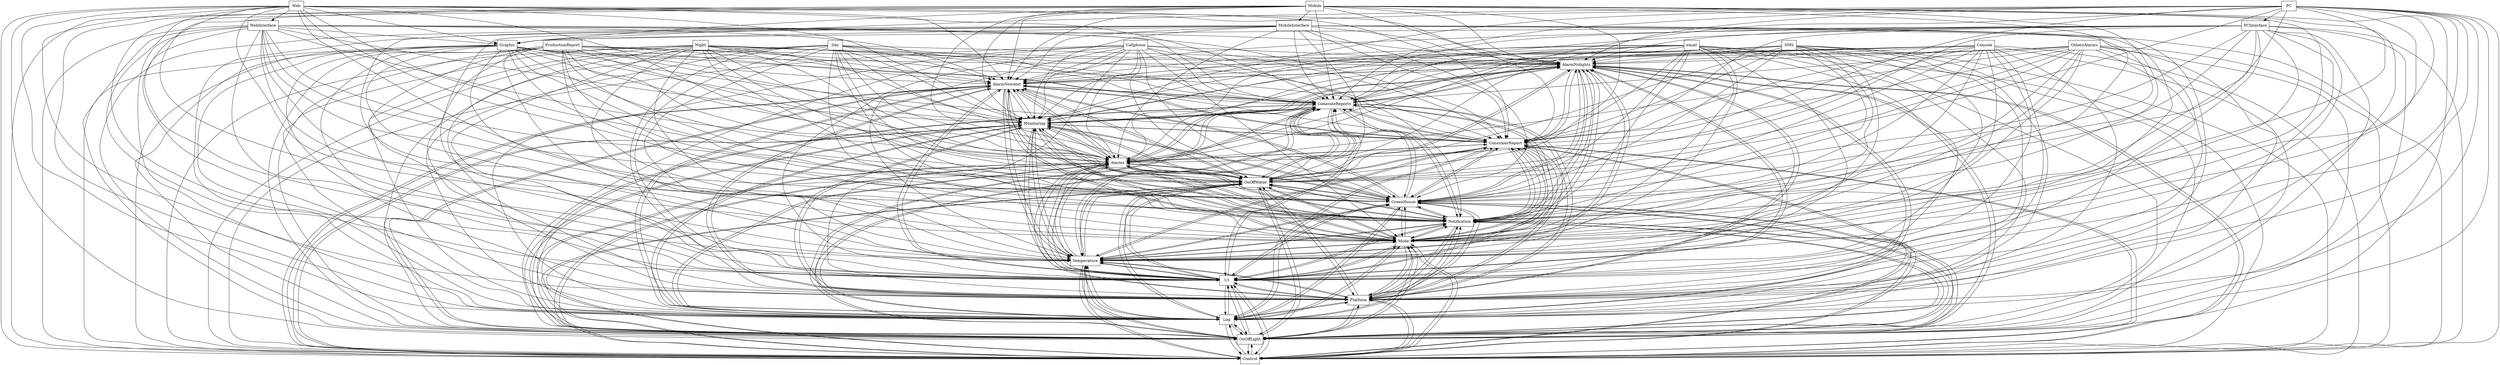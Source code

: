 digraph{
graph [rankdir=TB];
node [shape=box];
edge [arrowhead=normal];
0[label="AlarmNolights",]
1[label="AlarmNowater",]
2[label="Graphic",]
3[label="Callphone",]
4[label="Day",]
5[label="Console",]
6[label="Control",]
7[label="PCInterface",]
8[label="OnOffLight",]
9[label="Log",]
10[label="Night",]
11[label="Mobile",]
12[label="Platform",]
13[label="UI",]
14[label="Temperature",]
15[label="Mode",]
16[label="Notification",]
17[label="MobileInterface",]
18[label="GreenHouse",]
19[label="OnOffWater",]
20[label="Web",]
21[label="email",]
22[label="WebInterface",]
23[label="ProductionReport",]
24[label="Alarms",]
25[label="ConsumerReport",]
26[label="Monitoring",]
27[label="OthersAlarms",]
28[label="SMS",]
29[label="GenerateReports",]
30[label="PC",]
0->1[label="",]
0->6[label="",]
0->8[label="",]
0->9[label="",]
0->12[label="",]
0->13[label="",]
0->14[label="",]
0->15[label="",]
0->16[label="",]
0->18[label="",]
0->19[label="",]
0->24[label="",]
0->25[label="",]
0->26[label="",]
0->29[label="",]
1->0[label="",]
1->6[label="",]
1->8[label="",]
1->9[label="",]
1->12[label="",]
1->13[label="",]
1->14[label="",]
1->15[label="",]
1->16[label="",]
1->18[label="",]
1->19[label="",]
1->24[label="",]
1->25[label="",]
1->26[label="",]
1->29[label="",]
2->0[label="",]
2->1[label="",]
2->6[label="",]
2->8[label="",]
2->9[label="",]
2->12[label="",]
2->13[label="",]
2->14[label="",]
2->15[label="",]
2->16[label="",]
2->18[label="",]
2->19[label="",]
2->24[label="",]
2->25[label="",]
2->26[label="",]
2->29[label="",]
3->0[label="",]
3->1[label="",]
3->6[label="",]
3->8[label="",]
3->9[label="",]
3->12[label="",]
3->13[label="",]
3->14[label="",]
3->15[label="",]
3->16[label="",]
3->18[label="",]
3->19[label="",]
3->24[label="",]
3->25[label="",]
3->26[label="",]
3->29[label="",]
4->0[label="",]
4->1[label="",]
4->6[label="",]
4->8[label="",]
4->9[label="",]
4->12[label="",]
4->13[label="",]
4->14[label="",]
4->15[label="",]
4->16[label="",]
4->18[label="",]
4->19[label="",]
4->24[label="",]
4->25[label="",]
4->26[label="",]
4->29[label="",]
5->0[label="",]
5->1[label="",]
5->6[label="",]
5->8[label="",]
5->9[label="",]
5->12[label="",]
5->13[label="",]
5->14[label="",]
5->15[label="",]
5->16[label="",]
5->18[label="",]
5->19[label="",]
5->24[label="",]
5->25[label="",]
5->26[label="",]
5->29[label="",]
6->0[label="",]
6->1[label="",]
6->8[label="",]
6->9[label="",]
6->12[label="",]
6->13[label="",]
6->14[label="",]
6->15[label="",]
6->16[label="",]
6->18[label="",]
6->19[label="",]
6->24[label="",]
6->25[label="",]
6->26[label="",]
6->29[label="",]
7->0[label="",]
7->1[label="",]
7->2[label="",]
7->6[label="",]
7->8[label="",]
7->9[label="",]
7->12[label="",]
7->13[label="",]
7->14[label="",]
7->15[label="",]
7->16[label="",]
7->18[label="",]
7->19[label="",]
7->24[label="",]
7->25[label="",]
7->26[label="",]
7->29[label="",]
8->0[label="",]
8->1[label="",]
8->6[label="",]
8->9[label="",]
8->12[label="",]
8->13[label="",]
8->14[label="",]
8->15[label="",]
8->16[label="",]
8->18[label="",]
8->19[label="",]
8->24[label="",]
8->25[label="",]
8->26[label="",]
8->29[label="",]
9->0[label="",]
9->1[label="",]
9->6[label="",]
9->8[label="",]
9->12[label="",]
9->13[label="",]
9->14[label="",]
9->15[label="",]
9->16[label="",]
9->18[label="",]
9->19[label="",]
9->24[label="",]
9->25[label="",]
9->26[label="",]
9->29[label="",]
10->0[label="",]
10->1[label="",]
10->6[label="",]
10->8[label="",]
10->9[label="",]
10->12[label="",]
10->13[label="",]
10->14[label="",]
10->15[label="",]
10->16[label="",]
10->18[label="",]
10->19[label="",]
10->24[label="",]
10->25[label="",]
10->26[label="",]
10->29[label="",]
11->0[label="",]
11->1[label="",]
11->2[label="",]
11->6[label="",]
11->8[label="",]
11->9[label="",]
11->12[label="",]
11->13[label="",]
11->14[label="",]
11->15[label="",]
11->16[label="",]
11->17[label="",]
11->18[label="",]
11->19[label="",]
11->24[label="",]
11->25[label="",]
11->26[label="",]
11->29[label="",]
12->0[label="",]
12->1[label="",]
12->6[label="",]
12->8[label="",]
12->9[label="",]
12->13[label="",]
12->14[label="",]
12->15[label="",]
12->16[label="",]
12->18[label="",]
12->19[label="",]
12->24[label="",]
12->25[label="",]
12->26[label="",]
12->29[label="",]
13->0[label="",]
13->1[label="",]
13->6[label="",]
13->8[label="",]
13->9[label="",]
13->12[label="",]
13->14[label="",]
13->15[label="",]
13->16[label="",]
13->18[label="",]
13->19[label="",]
13->24[label="",]
13->25[label="",]
13->26[label="",]
13->29[label="",]
14->0[label="",]
14->1[label="",]
14->6[label="",]
14->8[label="",]
14->9[label="",]
14->12[label="",]
14->13[label="",]
14->15[label="",]
14->16[label="",]
14->18[label="",]
14->19[label="",]
14->24[label="",]
14->25[label="",]
14->26[label="",]
14->29[label="",]
15->0[label="",]
15->1[label="",]
15->6[label="",]
15->8[label="",]
15->9[label="",]
15->12[label="",]
15->13[label="",]
15->14[label="",]
15->16[label="",]
15->18[label="",]
15->19[label="",]
15->24[label="",]
15->25[label="",]
15->26[label="",]
15->29[label="",]
16->0[label="",]
16->1[label="",]
16->6[label="",]
16->8[label="",]
16->9[label="",]
16->12[label="",]
16->13[label="",]
16->14[label="",]
16->15[label="",]
16->18[label="",]
16->19[label="",]
16->24[label="",]
16->25[label="",]
16->26[label="",]
16->29[label="",]
17->0[label="",]
17->1[label="",]
17->2[label="",]
17->6[label="",]
17->8[label="",]
17->9[label="",]
17->12[label="",]
17->13[label="",]
17->14[label="",]
17->15[label="",]
17->16[label="",]
17->18[label="",]
17->19[label="",]
17->24[label="",]
17->25[label="",]
17->26[label="",]
17->29[label="",]
18->0[label="",]
18->1[label="",]
18->6[label="",]
18->8[label="",]
18->9[label="",]
18->12[label="",]
18->13[label="",]
18->14[label="",]
18->15[label="",]
18->16[label="",]
18->19[label="",]
18->24[label="",]
18->25[label="",]
18->26[label="",]
18->29[label="",]
19->0[label="",]
19->1[label="",]
19->6[label="",]
19->8[label="",]
19->9[label="",]
19->12[label="",]
19->13[label="",]
19->14[label="",]
19->15[label="",]
19->16[label="",]
19->18[label="",]
19->24[label="",]
19->25[label="",]
19->26[label="",]
19->29[label="",]
20->0[label="",]
20->1[label="",]
20->2[label="",]
20->6[label="",]
20->8[label="",]
20->9[label="",]
20->12[label="",]
20->13[label="",]
20->14[label="",]
20->15[label="",]
20->16[label="",]
20->18[label="",]
20->19[label="",]
20->22[label="",]
20->24[label="",]
20->25[label="",]
20->26[label="",]
20->29[label="",]
21->0[label="",]
21->1[label="",]
21->6[label="",]
21->8[label="",]
21->9[label="",]
21->12[label="",]
21->13[label="",]
21->14[label="",]
21->15[label="",]
21->16[label="",]
21->18[label="",]
21->19[label="",]
21->24[label="",]
21->25[label="",]
21->26[label="",]
21->29[label="",]
22->0[label="",]
22->1[label="",]
22->2[label="",]
22->6[label="",]
22->8[label="",]
22->9[label="",]
22->12[label="",]
22->13[label="",]
22->14[label="",]
22->15[label="",]
22->16[label="",]
22->18[label="",]
22->19[label="",]
22->24[label="",]
22->25[label="",]
22->26[label="",]
22->29[label="",]
23->0[label="",]
23->1[label="",]
23->6[label="",]
23->8[label="",]
23->9[label="",]
23->12[label="",]
23->13[label="",]
23->14[label="",]
23->15[label="",]
23->16[label="",]
23->18[label="",]
23->19[label="",]
23->24[label="",]
23->25[label="",]
23->26[label="",]
23->29[label="",]
24->0[label="",]
24->1[label="",]
24->6[label="",]
24->8[label="",]
24->9[label="",]
24->12[label="",]
24->13[label="",]
24->14[label="",]
24->15[label="",]
24->16[label="",]
24->18[label="",]
24->19[label="",]
24->25[label="",]
24->26[label="",]
24->29[label="",]
25->0[label="",]
25->1[label="",]
25->6[label="",]
25->8[label="",]
25->9[label="",]
25->12[label="",]
25->13[label="",]
25->14[label="",]
25->15[label="",]
25->16[label="",]
25->18[label="",]
25->19[label="",]
25->24[label="",]
25->26[label="",]
25->29[label="",]
26->0[label="",]
26->1[label="",]
26->6[label="",]
26->8[label="",]
26->9[label="",]
26->12[label="",]
26->13[label="",]
26->14[label="",]
26->15[label="",]
26->16[label="",]
26->18[label="",]
26->19[label="",]
26->24[label="",]
26->25[label="",]
26->29[label="",]
27->0[label="",]
27->1[label="",]
27->6[label="",]
27->8[label="",]
27->9[label="",]
27->12[label="",]
27->13[label="",]
27->14[label="",]
27->15[label="",]
27->16[label="",]
27->18[label="",]
27->19[label="",]
27->24[label="",]
27->25[label="",]
27->26[label="",]
27->29[label="",]
28->0[label="",]
28->1[label="",]
28->6[label="",]
28->8[label="",]
28->9[label="",]
28->12[label="",]
28->13[label="",]
28->14[label="",]
28->15[label="",]
28->16[label="",]
28->18[label="",]
28->19[label="",]
28->24[label="",]
28->25[label="",]
28->26[label="",]
28->29[label="",]
29->0[label="",]
29->1[label="",]
29->6[label="",]
29->8[label="",]
29->9[label="",]
29->12[label="",]
29->13[label="",]
29->14[label="",]
29->15[label="",]
29->16[label="",]
29->18[label="",]
29->19[label="",]
29->24[label="",]
29->25[label="",]
29->26[label="",]
30->0[label="",]
30->1[label="",]
30->2[label="",]
30->6[label="",]
30->7[label="",]
30->8[label="",]
30->9[label="",]
30->12[label="",]
30->13[label="",]
30->14[label="",]
30->15[label="",]
30->16[label="",]
30->18[label="",]
30->19[label="",]
30->24[label="",]
30->25[label="",]
30->26[label="",]
30->29[label="",]
}
